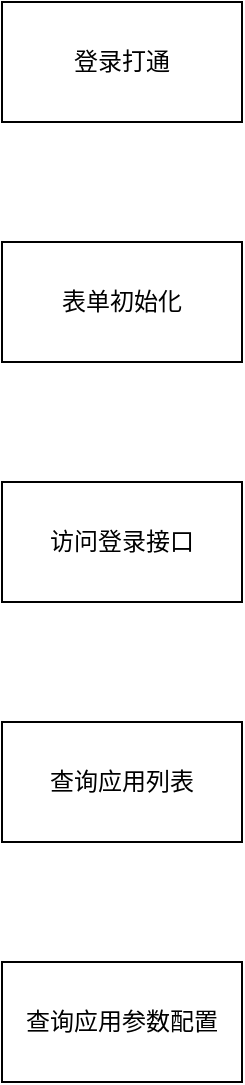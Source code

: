 <mxfile version="21.1.2" type="github">
  <diagram name="第 1 页" id="JmM06-JYew4kEiA1pXZ7">
    <mxGraphModel dx="1434" dy="796" grid="1" gridSize="10" guides="1" tooltips="1" connect="1" arrows="1" fold="1" page="1" pageScale="1" pageWidth="827" pageHeight="1169" math="0" shadow="0">
      <root>
        <mxCell id="0" />
        <mxCell id="1" parent="0" />
        <mxCell id="_-MD02K5TEa78lxwAx2U-1" value="登录打通" style="rounded=0;whiteSpace=wrap;html=1;" vertex="1" parent="1">
          <mxGeometry width="120" height="60" as="geometry" />
        </mxCell>
        <mxCell id="_-MD02K5TEa78lxwAx2U-2" value="访问登录接口" style="rounded=0;whiteSpace=wrap;html=1;" vertex="1" parent="1">
          <mxGeometry y="240" width="120" height="60" as="geometry" />
        </mxCell>
        <mxCell id="_-MD02K5TEa78lxwAx2U-3" value="表单初始化" style="rounded=0;whiteSpace=wrap;html=1;" vertex="1" parent="1">
          <mxGeometry y="120" width="120" height="60" as="geometry" />
        </mxCell>
        <mxCell id="_-MD02K5TEa78lxwAx2U-4" value="查询应用列表" style="rounded=0;whiteSpace=wrap;html=1;" vertex="1" parent="1">
          <mxGeometry y="360" width="120" height="60" as="geometry" />
        </mxCell>
        <mxCell id="_-MD02K5TEa78lxwAx2U-5" value="查询应用参数配置" style="rounded=0;whiteSpace=wrap;html=1;" vertex="1" parent="1">
          <mxGeometry y="480" width="120" height="60" as="geometry" />
        </mxCell>
      </root>
    </mxGraphModel>
  </diagram>
</mxfile>

